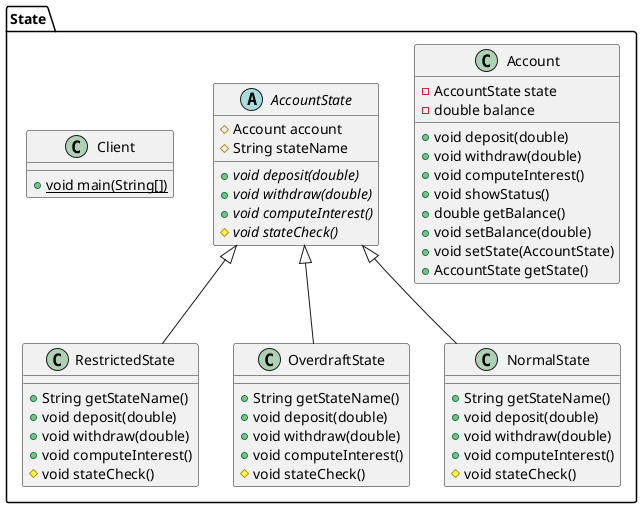 @startuml
class State.Account {
- AccountState state
- double balance
+ void deposit(double)
+ void withdraw(double)
+ void computeInterest()
+ void showStatus()
+ double getBalance()
+ void setBalance(double)
+ void setState(AccountState)
+ AccountState getState()
}


class State.RestrictedState {
+ String getStateName()
+ void deposit(double)
+ void withdraw(double)
+ void computeInterest()
# void stateCheck()
}

abstract class State.AccountState {
# Account account
# String stateName
+ {abstract}void deposit(double)
+ {abstract}void withdraw(double)
+ {abstract}void computeInterest()
# {abstract}void stateCheck()
}


class State.Client {
+ {static} void main(String[])
}

class State.OverdraftState {
+ String getStateName()
+ void deposit(double)
+ void withdraw(double)
+ void computeInterest()
# void stateCheck()
}

class State.NormalState {
+ String getStateName()
+ void deposit(double)
+ void withdraw(double)
+ void computeInterest()
# void stateCheck()
}



State.AccountState <|-- State.RestrictedState
State.AccountState <|-- State.OverdraftState
State.AccountState <|-- State.NormalState
@enduml